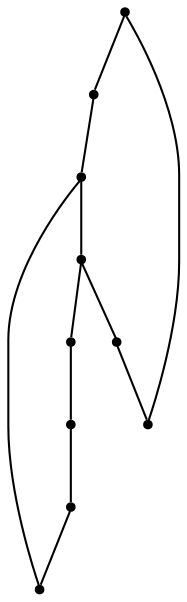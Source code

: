 graph {
  node [shape=point,comment="{\"directed\":false,\"doi\":\"10.1007/978-3-642-18469-7_21\",\"figure\":\"2 (2)\"}"]

  v0 [pos="1574.0487000382159,1479.6736900365668"]
  v1 [pos="1547.3600338748788,1453.0027916942686"]
  v2 [pos="1574.0487000382159,1506.3445883788645"]
  v3 [pos="1520.6713677115417,1479.6736900365668"]
  v4 [pos="1547.3600338748788,1533.0154867211622"]
  v5 [pos="1520.6713677115417,1506.3445883788645"]
  v6 [pos="1493.9827015482047,1533.0154867211625"]
  v7 [pos="1493.9827015482047,1453.0027916942686"]
  v8 [pos="1467.2940353848676,1506.3445883788645"]
  v9 [pos="1467.2940353848674,1479.6736900365665"]

  v0 -- v1 [id="-1",pos="1574.0487000382159,1479.6736900365668 1547.3600338748788,1453.0027916942686 1547.3600338748788,1453.0027916942686 1547.3600338748788,1453.0027916942686"]
  v8 -- v9 [id="-2",pos="1467.2940353848676,1506.3445883788645 1467.2940353848674,1479.6736900365665 1467.2940353848674,1479.6736900365665 1467.2940353848674,1479.6736900365665"]
  v9 -- v7 [id="-3",pos="1467.2940353848674,1479.6736900365665 1493.9827015482047,1453.0027916942686 1493.9827015482047,1453.0027916942686 1493.9827015482047,1453.0027916942686"]
  v6 -- v8 [id="-4",pos="1493.9827015482047,1533.0154867211625 1467.2940353848676,1506.3445883788645 1467.2940353848676,1506.3445883788645 1467.2940353848676,1506.3445883788645"]
  v7 -- v3 [id="-5",pos="1493.9827015482047,1453.0027916942686 1520.6713677115417,1479.6736900365668 1520.6713677115417,1479.6736900365668 1520.6713677115417,1479.6736900365668"]
  v5 -- v6 [id="-6",pos="1520.6713677115417,1506.3445883788645 1493.9827015482047,1533.0154867211625 1493.9827015482047,1533.0154867211625 1493.9827015482047,1533.0154867211625"]
  v5 -- v4 [id="-7",pos="1520.6713677115417,1506.3445883788645 1547.3600338748788,1533.0154867211622 1547.3600338748788,1533.0154867211622 1547.3600338748788,1533.0154867211622"]
  v3 -- v5 [id="-8",pos="1520.6713677115417,1479.6736900365668 1520.6713677115417,1506.3445883788645 1520.6713677115417,1506.3445883788645 1520.6713677115417,1506.3445883788645"]
  v4 -- v2 [id="-10",pos="1547.3600338748788,1533.0154867211622 1574.0487000382159,1506.3445883788645 1574.0487000382159,1506.3445883788645 1574.0487000382159,1506.3445883788645"]
  v1 -- v3 [id="-11",pos="1547.3600338748788,1453.0027916942686 1520.6713677115417,1479.6736900365668 1520.6713677115417,1479.6736900365668 1520.6713677115417,1479.6736900365668"]
  v2 -- v0 [id="-12",pos="1574.0487000382159,1506.3445883788645 1574.0487000382159,1479.6736900365668 1574.0487000382159,1479.6736900365668 1574.0487000382159,1479.6736900365668"]
}